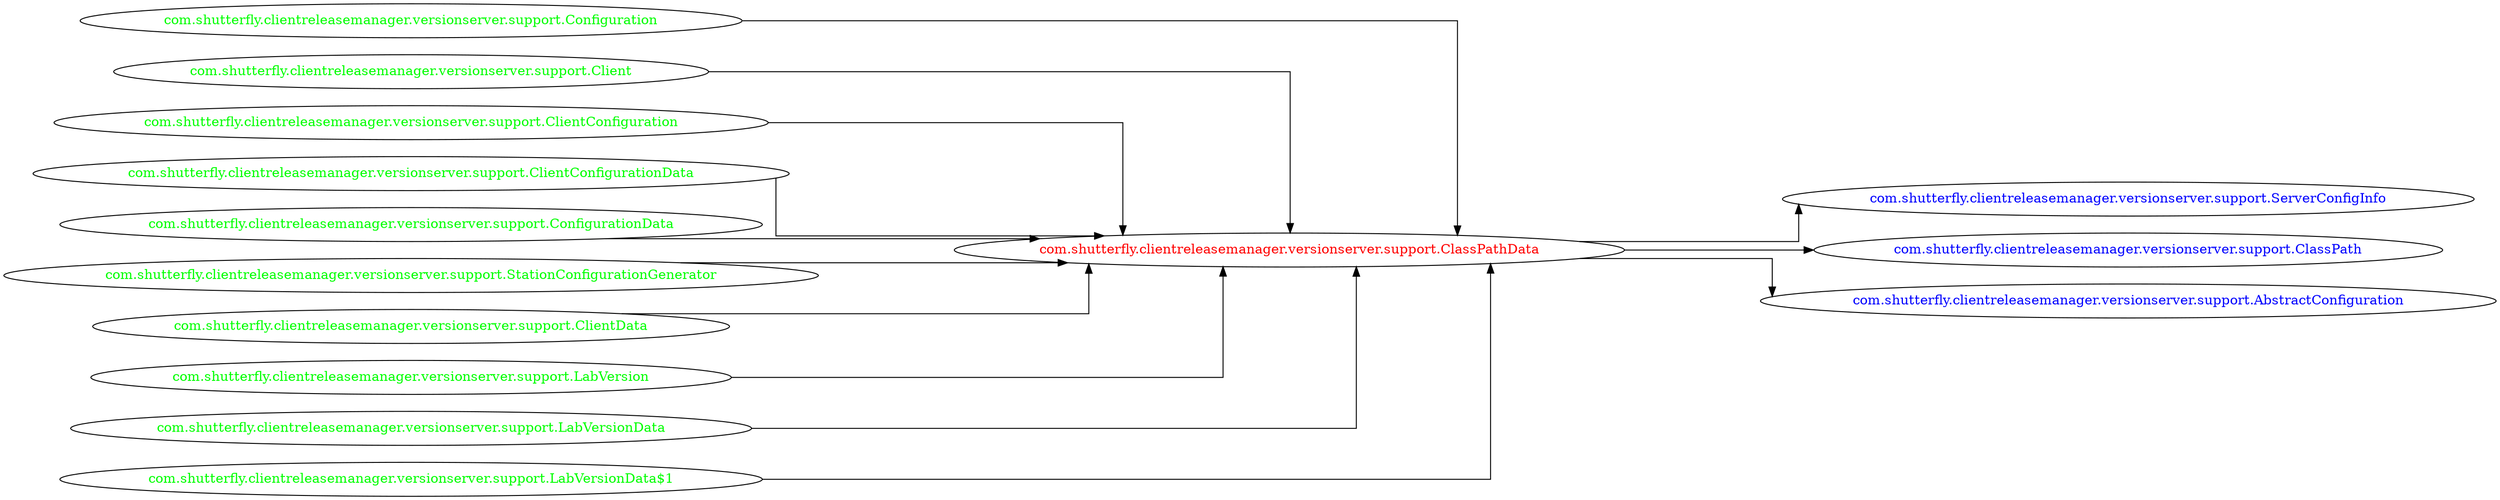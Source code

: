 digraph dependencyGraph {
 concentrate=true;
 ranksep="2.0";
 rankdir="LR"; 
 splines="ortho";
"com.shutterfly.clientreleasemanager.versionserver.support.ClassPathData" [fontcolor="red"];
"com.shutterfly.clientreleasemanager.versionserver.support.ServerConfigInfo" [ fontcolor="blue" ];
"com.shutterfly.clientreleasemanager.versionserver.support.ClassPathData"->"com.shutterfly.clientreleasemanager.versionserver.support.ServerConfigInfo";
"com.shutterfly.clientreleasemanager.versionserver.support.ClassPath" [ fontcolor="blue" ];
"com.shutterfly.clientreleasemanager.versionserver.support.ClassPathData"->"com.shutterfly.clientreleasemanager.versionserver.support.ClassPath";
"com.shutterfly.clientreleasemanager.versionserver.support.AbstractConfiguration" [ fontcolor="blue" ];
"com.shutterfly.clientreleasemanager.versionserver.support.ClassPathData"->"com.shutterfly.clientreleasemanager.versionserver.support.AbstractConfiguration";
"com.shutterfly.clientreleasemanager.versionserver.support.Configuration" [ fontcolor="green" ];
"com.shutterfly.clientreleasemanager.versionserver.support.Configuration"->"com.shutterfly.clientreleasemanager.versionserver.support.ClassPathData";
"com.shutterfly.clientreleasemanager.versionserver.support.Client" [ fontcolor="green" ];
"com.shutterfly.clientreleasemanager.versionserver.support.Client"->"com.shutterfly.clientreleasemanager.versionserver.support.ClassPathData";
"com.shutterfly.clientreleasemanager.versionserver.support.ClientConfiguration" [ fontcolor="green" ];
"com.shutterfly.clientreleasemanager.versionserver.support.ClientConfiguration"->"com.shutterfly.clientreleasemanager.versionserver.support.ClassPathData";
"com.shutterfly.clientreleasemanager.versionserver.support.ClientConfigurationData" [ fontcolor="green" ];
"com.shutterfly.clientreleasemanager.versionserver.support.ClientConfigurationData"->"com.shutterfly.clientreleasemanager.versionserver.support.ClassPathData";
"com.shutterfly.clientreleasemanager.versionserver.support.ConfigurationData" [ fontcolor="green" ];
"com.shutterfly.clientreleasemanager.versionserver.support.ConfigurationData"->"com.shutterfly.clientreleasemanager.versionserver.support.ClassPathData";
"com.shutterfly.clientreleasemanager.versionserver.support.StationConfigurationGenerator" [ fontcolor="green" ];
"com.shutterfly.clientreleasemanager.versionserver.support.StationConfigurationGenerator"->"com.shutterfly.clientreleasemanager.versionserver.support.ClassPathData";
"com.shutterfly.clientreleasemanager.versionserver.support.ClientData" [ fontcolor="green" ];
"com.shutterfly.clientreleasemanager.versionserver.support.ClientData"->"com.shutterfly.clientreleasemanager.versionserver.support.ClassPathData";
"com.shutterfly.clientreleasemanager.versionserver.support.LabVersion" [ fontcolor="green" ];
"com.shutterfly.clientreleasemanager.versionserver.support.LabVersion"->"com.shutterfly.clientreleasemanager.versionserver.support.ClassPathData";
"com.shutterfly.clientreleasemanager.versionserver.support.LabVersionData" [ fontcolor="green" ];
"com.shutterfly.clientreleasemanager.versionserver.support.LabVersionData"->"com.shutterfly.clientreleasemanager.versionserver.support.ClassPathData";
"com.shutterfly.clientreleasemanager.versionserver.support.LabVersionData$1" [ fontcolor="green" ];
"com.shutterfly.clientreleasemanager.versionserver.support.LabVersionData$1"->"com.shutterfly.clientreleasemanager.versionserver.support.ClassPathData";
}